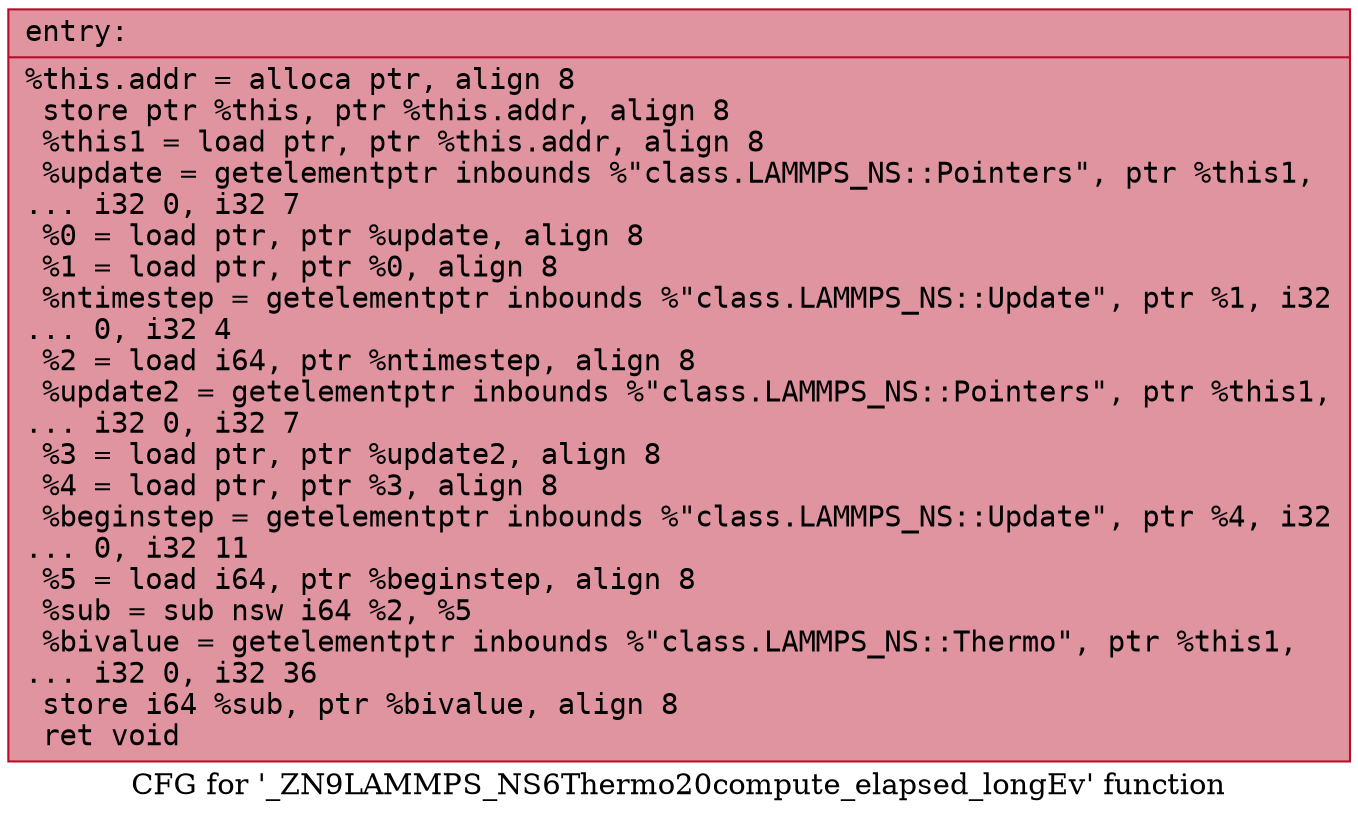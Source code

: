 digraph "CFG for '_ZN9LAMMPS_NS6Thermo20compute_elapsed_longEv' function" {
	label="CFG for '_ZN9LAMMPS_NS6Thermo20compute_elapsed_longEv' function";

	Node0x55bd404b5060 [shape=record,color="#b70d28ff", style=filled, fillcolor="#b70d2870" fontname="Courier",label="{entry:\l|  %this.addr = alloca ptr, align 8\l  store ptr %this, ptr %this.addr, align 8\l  %this1 = load ptr, ptr %this.addr, align 8\l  %update = getelementptr inbounds %\"class.LAMMPS_NS::Pointers\", ptr %this1,\l... i32 0, i32 7\l  %0 = load ptr, ptr %update, align 8\l  %1 = load ptr, ptr %0, align 8\l  %ntimestep = getelementptr inbounds %\"class.LAMMPS_NS::Update\", ptr %1, i32\l... 0, i32 4\l  %2 = load i64, ptr %ntimestep, align 8\l  %update2 = getelementptr inbounds %\"class.LAMMPS_NS::Pointers\", ptr %this1,\l... i32 0, i32 7\l  %3 = load ptr, ptr %update2, align 8\l  %4 = load ptr, ptr %3, align 8\l  %beginstep = getelementptr inbounds %\"class.LAMMPS_NS::Update\", ptr %4, i32\l... 0, i32 11\l  %5 = load i64, ptr %beginstep, align 8\l  %sub = sub nsw i64 %2, %5\l  %bivalue = getelementptr inbounds %\"class.LAMMPS_NS::Thermo\", ptr %this1,\l... i32 0, i32 36\l  store i64 %sub, ptr %bivalue, align 8\l  ret void\l}"];
}
